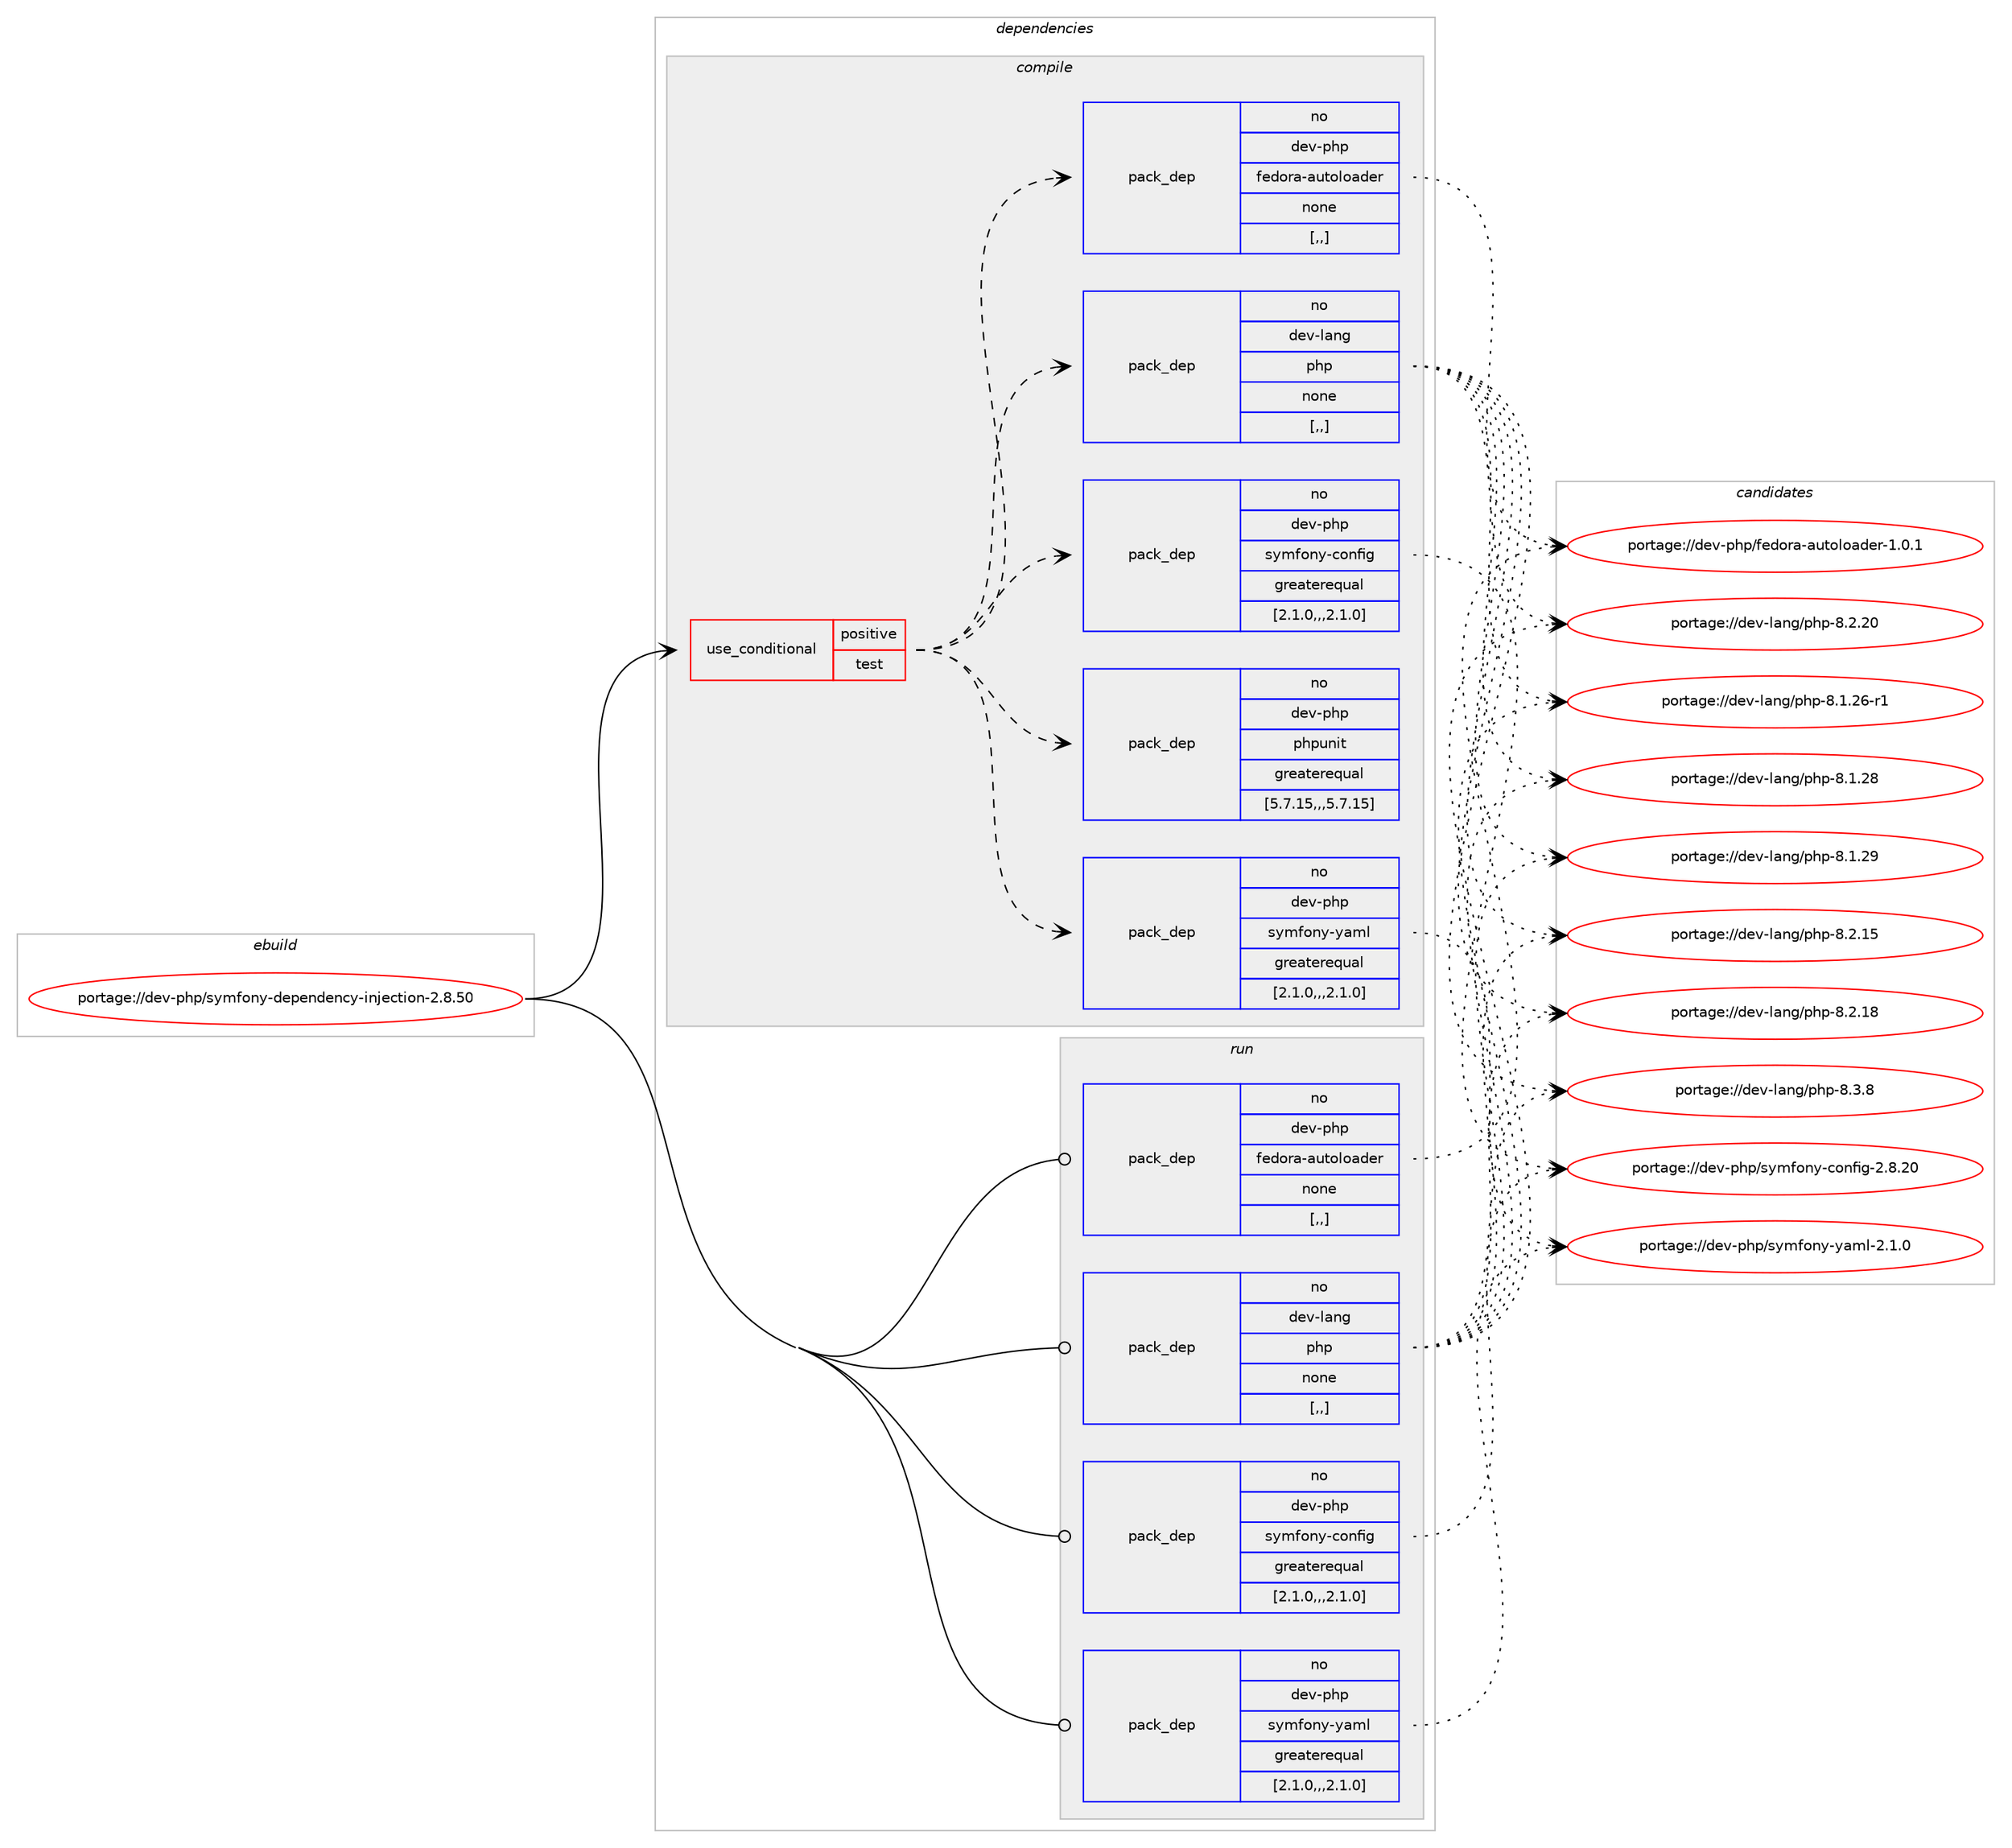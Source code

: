 digraph prolog {

# *************
# Graph options
# *************

newrank=true;
concentrate=true;
compound=true;
graph [rankdir=LR,fontname=Helvetica,fontsize=10,ranksep=1.5];#, ranksep=2.5, nodesep=0.2];
edge  [arrowhead=vee];
node  [fontname=Helvetica,fontsize=10];

# **********
# The ebuild
# **********

subgraph cluster_leftcol {
color=gray;
rank=same;
label=<<i>ebuild</i>>;
id [label="portage://dev-php/symfony-dependency-injection-2.8.50", color=red, width=4, href="../dev-php/symfony-dependency-injection-2.8.50.svg"];
}

# ****************
# The dependencies
# ****************

subgraph cluster_midcol {
color=gray;
label=<<i>dependencies</i>>;
subgraph cluster_compile {
fillcolor="#eeeeee";
style=filled;
label=<<i>compile</i>>;
subgraph cond29548 {
dependency137437 [label=<<TABLE BORDER="0" CELLBORDER="1" CELLSPACING="0" CELLPADDING="4"><TR><TD ROWSPAN="3" CELLPADDING="10">use_conditional</TD></TR><TR><TD>positive</TD></TR><TR><TD>test</TD></TR></TABLE>>, shape=none, color=red];
subgraph pack106681 {
dependency137438 [label=<<TABLE BORDER="0" CELLBORDER="1" CELLSPACING="0" CELLPADDING="4" WIDTH="220"><TR><TD ROWSPAN="6" CELLPADDING="30">pack_dep</TD></TR><TR><TD WIDTH="110">no</TD></TR><TR><TD>dev-lang</TD></TR><TR><TD>php</TD></TR><TR><TD>none</TD></TR><TR><TD>[,,]</TD></TR></TABLE>>, shape=none, color=blue];
}
dependency137437:e -> dependency137438:w [weight=20,style="dashed",arrowhead="vee"];
subgraph pack106682 {
dependency137439 [label=<<TABLE BORDER="0" CELLBORDER="1" CELLSPACING="0" CELLPADDING="4" WIDTH="220"><TR><TD ROWSPAN="6" CELLPADDING="30">pack_dep</TD></TR><TR><TD WIDTH="110">no</TD></TR><TR><TD>dev-php</TD></TR><TR><TD>fedora-autoloader</TD></TR><TR><TD>none</TD></TR><TR><TD>[,,]</TD></TR></TABLE>>, shape=none, color=blue];
}
dependency137437:e -> dependency137439:w [weight=20,style="dashed",arrowhead="vee"];
subgraph pack106683 {
dependency137440 [label=<<TABLE BORDER="0" CELLBORDER="1" CELLSPACING="0" CELLPADDING="4" WIDTH="220"><TR><TD ROWSPAN="6" CELLPADDING="30">pack_dep</TD></TR><TR><TD WIDTH="110">no</TD></TR><TR><TD>dev-php</TD></TR><TR><TD>symfony-config</TD></TR><TR><TD>greaterequal</TD></TR><TR><TD>[2.1.0,,,2.1.0]</TD></TR></TABLE>>, shape=none, color=blue];
}
dependency137437:e -> dependency137440:w [weight=20,style="dashed",arrowhead="vee"];
subgraph pack106684 {
dependency137441 [label=<<TABLE BORDER="0" CELLBORDER="1" CELLSPACING="0" CELLPADDING="4" WIDTH="220"><TR><TD ROWSPAN="6" CELLPADDING="30">pack_dep</TD></TR><TR><TD WIDTH="110">no</TD></TR><TR><TD>dev-php</TD></TR><TR><TD>symfony-yaml</TD></TR><TR><TD>greaterequal</TD></TR><TR><TD>[2.1.0,,,2.1.0]</TD></TR></TABLE>>, shape=none, color=blue];
}
dependency137437:e -> dependency137441:w [weight=20,style="dashed",arrowhead="vee"];
subgraph pack106685 {
dependency137442 [label=<<TABLE BORDER="0" CELLBORDER="1" CELLSPACING="0" CELLPADDING="4" WIDTH="220"><TR><TD ROWSPAN="6" CELLPADDING="30">pack_dep</TD></TR><TR><TD WIDTH="110">no</TD></TR><TR><TD>dev-php</TD></TR><TR><TD>phpunit</TD></TR><TR><TD>greaterequal</TD></TR><TR><TD>[5.7.15,,,5.7.15]</TD></TR></TABLE>>, shape=none, color=blue];
}
dependency137437:e -> dependency137442:w [weight=20,style="dashed",arrowhead="vee"];
}
id:e -> dependency137437:w [weight=20,style="solid",arrowhead="vee"];
}
subgraph cluster_compileandrun {
fillcolor="#eeeeee";
style=filled;
label=<<i>compile and run</i>>;
}
subgraph cluster_run {
fillcolor="#eeeeee";
style=filled;
label=<<i>run</i>>;
subgraph pack106686 {
dependency137443 [label=<<TABLE BORDER="0" CELLBORDER="1" CELLSPACING="0" CELLPADDING="4" WIDTH="220"><TR><TD ROWSPAN="6" CELLPADDING="30">pack_dep</TD></TR><TR><TD WIDTH="110">no</TD></TR><TR><TD>dev-lang</TD></TR><TR><TD>php</TD></TR><TR><TD>none</TD></TR><TR><TD>[,,]</TD></TR></TABLE>>, shape=none, color=blue];
}
id:e -> dependency137443:w [weight=20,style="solid",arrowhead="odot"];
subgraph pack106687 {
dependency137444 [label=<<TABLE BORDER="0" CELLBORDER="1" CELLSPACING="0" CELLPADDING="4" WIDTH="220"><TR><TD ROWSPAN="6" CELLPADDING="30">pack_dep</TD></TR><TR><TD WIDTH="110">no</TD></TR><TR><TD>dev-php</TD></TR><TR><TD>fedora-autoloader</TD></TR><TR><TD>none</TD></TR><TR><TD>[,,]</TD></TR></TABLE>>, shape=none, color=blue];
}
id:e -> dependency137444:w [weight=20,style="solid",arrowhead="odot"];
subgraph pack106688 {
dependency137445 [label=<<TABLE BORDER="0" CELLBORDER="1" CELLSPACING="0" CELLPADDING="4" WIDTH="220"><TR><TD ROWSPAN="6" CELLPADDING="30">pack_dep</TD></TR><TR><TD WIDTH="110">no</TD></TR><TR><TD>dev-php</TD></TR><TR><TD>symfony-config</TD></TR><TR><TD>greaterequal</TD></TR><TR><TD>[2.1.0,,,2.1.0]</TD></TR></TABLE>>, shape=none, color=blue];
}
id:e -> dependency137445:w [weight=20,style="solid",arrowhead="odot"];
subgraph pack106689 {
dependency137446 [label=<<TABLE BORDER="0" CELLBORDER="1" CELLSPACING="0" CELLPADDING="4" WIDTH="220"><TR><TD ROWSPAN="6" CELLPADDING="30">pack_dep</TD></TR><TR><TD WIDTH="110">no</TD></TR><TR><TD>dev-php</TD></TR><TR><TD>symfony-yaml</TD></TR><TR><TD>greaterequal</TD></TR><TR><TD>[2.1.0,,,2.1.0]</TD></TR></TABLE>>, shape=none, color=blue];
}
id:e -> dependency137446:w [weight=20,style="solid",arrowhead="odot"];
}
}

# **************
# The candidates
# **************

subgraph cluster_choices {
rank=same;
color=gray;
label=<<i>candidates</i>>;

subgraph choice106681 {
color=black;
nodesep=1;
choice100101118451089711010347112104112455646494650544511449 [label="portage://dev-lang/php-8.1.26-r1", color=red, width=4,href="../dev-lang/php-8.1.26-r1.svg"];
choice10010111845108971101034711210411245564649465056 [label="portage://dev-lang/php-8.1.28", color=red, width=4,href="../dev-lang/php-8.1.28.svg"];
choice10010111845108971101034711210411245564649465057 [label="portage://dev-lang/php-8.1.29", color=red, width=4,href="../dev-lang/php-8.1.29.svg"];
choice10010111845108971101034711210411245564650464953 [label="portage://dev-lang/php-8.2.15", color=red, width=4,href="../dev-lang/php-8.2.15.svg"];
choice10010111845108971101034711210411245564650464956 [label="portage://dev-lang/php-8.2.18", color=red, width=4,href="../dev-lang/php-8.2.18.svg"];
choice10010111845108971101034711210411245564650465048 [label="portage://dev-lang/php-8.2.20", color=red, width=4,href="../dev-lang/php-8.2.20.svg"];
choice100101118451089711010347112104112455646514656 [label="portage://dev-lang/php-8.3.8", color=red, width=4,href="../dev-lang/php-8.3.8.svg"];
dependency137438:e -> choice100101118451089711010347112104112455646494650544511449:w [style=dotted,weight="100"];
dependency137438:e -> choice10010111845108971101034711210411245564649465056:w [style=dotted,weight="100"];
dependency137438:e -> choice10010111845108971101034711210411245564649465057:w [style=dotted,weight="100"];
dependency137438:e -> choice10010111845108971101034711210411245564650464953:w [style=dotted,weight="100"];
dependency137438:e -> choice10010111845108971101034711210411245564650464956:w [style=dotted,weight="100"];
dependency137438:e -> choice10010111845108971101034711210411245564650465048:w [style=dotted,weight="100"];
dependency137438:e -> choice100101118451089711010347112104112455646514656:w [style=dotted,weight="100"];
}
subgraph choice106682 {
color=black;
nodesep=1;
choice100101118451121041124710210110011111497459711711611110811197100101114454946484649 [label="portage://dev-php/fedora-autoloader-1.0.1", color=red, width=4,href="../dev-php/fedora-autoloader-1.0.1.svg"];
dependency137439:e -> choice100101118451121041124710210110011111497459711711611110811197100101114454946484649:w [style=dotted,weight="100"];
}
subgraph choice106683 {
color=black;
nodesep=1;
choice1001011184511210411247115121109102111110121459911111010210510345504656465048 [label="portage://dev-php/symfony-config-2.8.20", color=red, width=4,href="../dev-php/symfony-config-2.8.20.svg"];
dependency137440:e -> choice1001011184511210411247115121109102111110121459911111010210510345504656465048:w [style=dotted,weight="100"];
}
subgraph choice106684 {
color=black;
nodesep=1;
choice10010111845112104112471151211091021111101214512197109108455046494648 [label="portage://dev-php/symfony-yaml-2.1.0", color=red, width=4,href="../dev-php/symfony-yaml-2.1.0.svg"];
dependency137441:e -> choice10010111845112104112471151211091021111101214512197109108455046494648:w [style=dotted,weight="100"];
}
subgraph choice106685 {
color=black;
nodesep=1;
}
subgraph choice106686 {
color=black;
nodesep=1;
choice100101118451089711010347112104112455646494650544511449 [label="portage://dev-lang/php-8.1.26-r1", color=red, width=4,href="../dev-lang/php-8.1.26-r1.svg"];
choice10010111845108971101034711210411245564649465056 [label="portage://dev-lang/php-8.1.28", color=red, width=4,href="../dev-lang/php-8.1.28.svg"];
choice10010111845108971101034711210411245564649465057 [label="portage://dev-lang/php-8.1.29", color=red, width=4,href="../dev-lang/php-8.1.29.svg"];
choice10010111845108971101034711210411245564650464953 [label="portage://dev-lang/php-8.2.15", color=red, width=4,href="../dev-lang/php-8.2.15.svg"];
choice10010111845108971101034711210411245564650464956 [label="portage://dev-lang/php-8.2.18", color=red, width=4,href="../dev-lang/php-8.2.18.svg"];
choice10010111845108971101034711210411245564650465048 [label="portage://dev-lang/php-8.2.20", color=red, width=4,href="../dev-lang/php-8.2.20.svg"];
choice100101118451089711010347112104112455646514656 [label="portage://dev-lang/php-8.3.8", color=red, width=4,href="../dev-lang/php-8.3.8.svg"];
dependency137443:e -> choice100101118451089711010347112104112455646494650544511449:w [style=dotted,weight="100"];
dependency137443:e -> choice10010111845108971101034711210411245564649465056:w [style=dotted,weight="100"];
dependency137443:e -> choice10010111845108971101034711210411245564649465057:w [style=dotted,weight="100"];
dependency137443:e -> choice10010111845108971101034711210411245564650464953:w [style=dotted,weight="100"];
dependency137443:e -> choice10010111845108971101034711210411245564650464956:w [style=dotted,weight="100"];
dependency137443:e -> choice10010111845108971101034711210411245564650465048:w [style=dotted,weight="100"];
dependency137443:e -> choice100101118451089711010347112104112455646514656:w [style=dotted,weight="100"];
}
subgraph choice106687 {
color=black;
nodesep=1;
choice100101118451121041124710210110011111497459711711611110811197100101114454946484649 [label="portage://dev-php/fedora-autoloader-1.0.1", color=red, width=4,href="../dev-php/fedora-autoloader-1.0.1.svg"];
dependency137444:e -> choice100101118451121041124710210110011111497459711711611110811197100101114454946484649:w [style=dotted,weight="100"];
}
subgraph choice106688 {
color=black;
nodesep=1;
choice1001011184511210411247115121109102111110121459911111010210510345504656465048 [label="portage://dev-php/symfony-config-2.8.20", color=red, width=4,href="../dev-php/symfony-config-2.8.20.svg"];
dependency137445:e -> choice1001011184511210411247115121109102111110121459911111010210510345504656465048:w [style=dotted,weight="100"];
}
subgraph choice106689 {
color=black;
nodesep=1;
choice10010111845112104112471151211091021111101214512197109108455046494648 [label="portage://dev-php/symfony-yaml-2.1.0", color=red, width=4,href="../dev-php/symfony-yaml-2.1.0.svg"];
dependency137446:e -> choice10010111845112104112471151211091021111101214512197109108455046494648:w [style=dotted,weight="100"];
}
}

}

